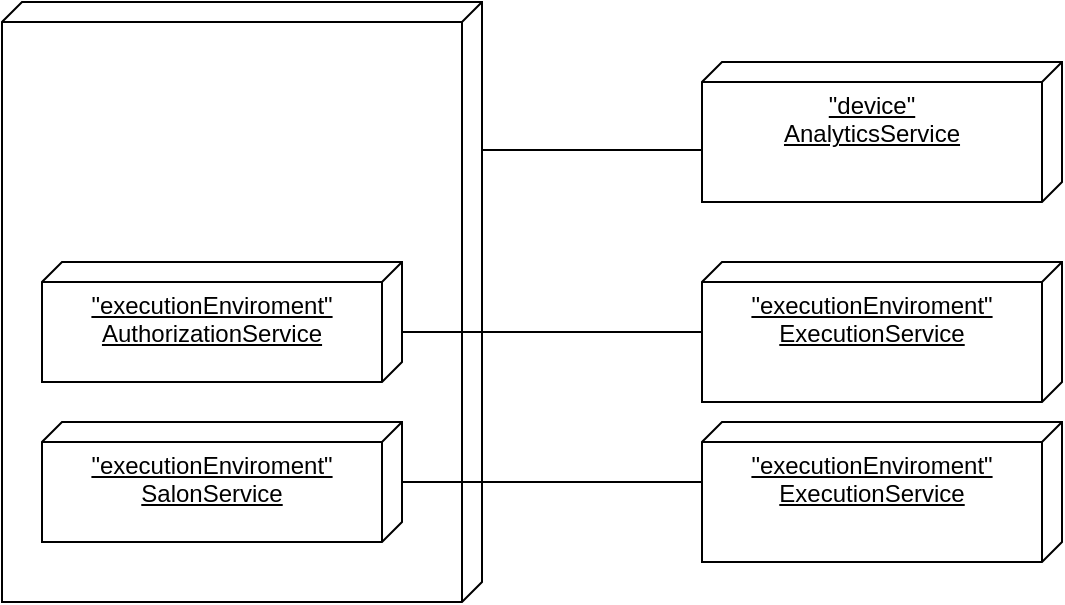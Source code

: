 <mxfile version="22.0.8" type="github">
  <diagram name="Страница — 1" id="_ez9uo1AQvyD8jwG9sCH">
    <mxGraphModel dx="1469" dy="638" grid="1" gridSize="10" guides="1" tooltips="1" connect="1" arrows="1" fold="1" page="1" pageScale="1" pageWidth="827" pageHeight="1169" math="0" shadow="0">
      <root>
        <mxCell id="0" />
        <mxCell id="1" parent="0" />
        <mxCell id="W2oYJr7Hnms09iLLTKaI-1" value="" style="verticalAlign=top;align=left;spacingTop=8;spacingLeft=2;spacingRight=12;shape=cube;size=10;direction=south;fontStyle=4;html=1;whiteSpace=wrap;" vertex="1" parent="1">
          <mxGeometry x="30" y="40" width="240" height="300" as="geometry" />
        </mxCell>
        <mxCell id="W2oYJr7Hnms09iLLTKaI-2" value="&quot;executionEnviroment&quot;&lt;br&gt;AuthorizationService" style="verticalAlign=top;align=center;spacingTop=8;spacingLeft=2;spacingRight=12;shape=cube;size=10;direction=south;fontStyle=4;html=1;whiteSpace=wrap;" vertex="1" parent="1">
          <mxGeometry x="50" y="170" width="180" height="60" as="geometry" />
        </mxCell>
        <mxCell id="W2oYJr7Hnms09iLLTKaI-3" value="&quot;executionEnviroment&quot;&lt;br&gt;SalonService" style="verticalAlign=top;align=center;spacingTop=8;spacingLeft=2;spacingRight=12;shape=cube;size=10;direction=south;fontStyle=4;html=1;whiteSpace=wrap;" vertex="1" parent="1">
          <mxGeometry x="50" y="250" width="180" height="60" as="geometry" />
        </mxCell>
        <mxCell id="W2oYJr7Hnms09iLLTKaI-4" value="&quot;device&quot;&lt;br&gt;AnalyticsService" style="verticalAlign=top;align=center;spacingTop=8;spacingLeft=2;spacingRight=12;shape=cube;size=10;direction=south;fontStyle=4;html=1;whiteSpace=wrap;" vertex="1" parent="1">
          <mxGeometry x="380" y="70" width="180" height="70" as="geometry" />
        </mxCell>
        <mxCell id="W2oYJr7Hnms09iLLTKaI-5" value="" style="line;strokeWidth=1;fillColor=none;align=left;verticalAlign=middle;spacingTop=-1;spacingLeft=3;spacingRight=3;rotatable=0;labelPosition=right;points=[];portConstraint=eastwest;strokeColor=inherit;" vertex="1" parent="1">
          <mxGeometry x="270" y="110" width="110" height="8" as="geometry" />
        </mxCell>
        <mxCell id="W2oYJr7Hnms09iLLTKaI-6" value="&quot;executionEnviroment&quot;&lt;br style=&quot;border-color: var(--border-color);&quot;&gt;ExecutionService" style="verticalAlign=top;align=center;spacingTop=8;spacingLeft=2;spacingRight=12;shape=cube;size=10;direction=south;fontStyle=4;html=1;whiteSpace=wrap;" vertex="1" parent="1">
          <mxGeometry x="380" y="170" width="180" height="70" as="geometry" />
        </mxCell>
        <mxCell id="W2oYJr7Hnms09iLLTKaI-7" value="" style="line;strokeWidth=1;fillColor=none;align=left;verticalAlign=middle;spacingTop=-1;spacingLeft=3;spacingRight=3;rotatable=0;labelPosition=right;points=[];portConstraint=eastwest;strokeColor=inherit;" vertex="1" parent="1">
          <mxGeometry x="230" y="201" width="150" height="8" as="geometry" />
        </mxCell>
        <mxCell id="W2oYJr7Hnms09iLLTKaI-8" value="" style="line;strokeWidth=1;fillColor=none;align=left;verticalAlign=middle;spacingTop=-1;spacingLeft=3;spacingRight=3;rotatable=0;labelPosition=right;points=[];portConstraint=eastwest;strokeColor=inherit;" vertex="1" parent="1">
          <mxGeometry x="230" y="276" width="150" height="8" as="geometry" />
        </mxCell>
        <mxCell id="W2oYJr7Hnms09iLLTKaI-9" value="&quot;executionEnviroment&quot;&lt;br style=&quot;border-color: var(--border-color);&quot;&gt;ExecutionService" style="verticalAlign=top;align=center;spacingTop=8;spacingLeft=2;spacingRight=12;shape=cube;size=10;direction=south;fontStyle=4;html=1;whiteSpace=wrap;" vertex="1" parent="1">
          <mxGeometry x="380" y="250" width="180" height="70" as="geometry" />
        </mxCell>
      </root>
    </mxGraphModel>
  </diagram>
</mxfile>
